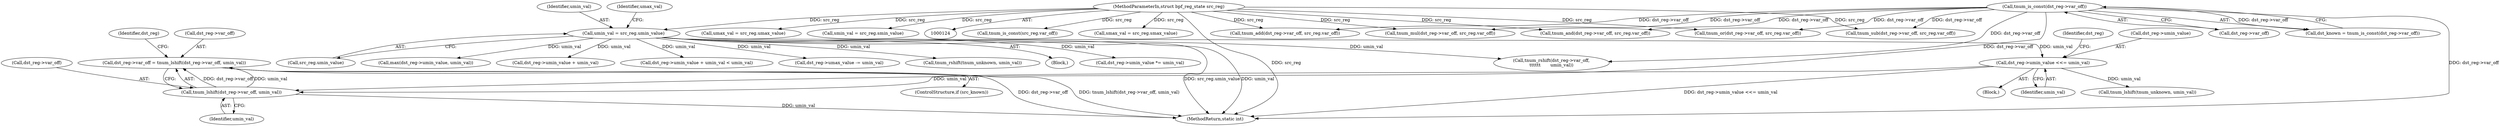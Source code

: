digraph "0_linux_bb7f0f989ca7de1153bd128a40a71709e339fa03_0@pointer" {
"1000699" [label="(Call,dst_reg->var_off = tnum_lshift(dst_reg->var_off, umin_val))"];
"1000703" [label="(Call,tnum_lshift(dst_reg->var_off, umin_val))"];
"1000188" [label="(Call,tnum_is_const(dst_reg->var_off))"];
"1000666" [label="(Call,dst_reg->umin_value <<= umin_val)"];
"1000170" [label="(Call,umin_val = src_reg.umin_value)"];
"1000128" [label="(MethodParameterIn,struct bpf_reg_state src_reg)"];
"1000172" [label="(Call,src_reg.umin_value)"];
"1000713" [label="(Call,tnum_lshift(tnum_unknown, umin_val))"];
"1000803" [label="(MethodReturn,static int)"];
"1000175" [label="(Call,umax_val = src_reg.umax_value)"];
"1000384" [label="(Call,tnum_mul(dst_reg->var_off, src_reg.var_off))"];
"1000697" [label="(ControlStructure,if (src_known))"];
"1000591" [label="(Call,max(dst_reg->umin_value, umin_val))"];
"1000748" [label="(Call,tnum_rshift(dst_reg->var_off,\n\t\t\t\t\t\t       umin_val))"];
"1000666" [label="(Call,dst_reg->umin_value <<= umin_val)"];
"1000700" [label="(Call,dst_reg->var_off)"];
"1000182" [label="(Call,tnum_is_const(src_reg.var_off))"];
"1000491" [label="(Call,tnum_and(dst_reg->var_off, src_reg.var_off))"];
"1000670" [label="(Identifier,umin_val)"];
"1000188" [label="(Call,tnum_is_const(dst_reg->var_off))"];
"1000171" [label="(Identifier,umin_val)"];
"1000254" [label="(Call,dst_reg->umin_value + umin_val)"];
"1000165" [label="(Call,smax_val = src_reg.smax_value)"];
"1000703" [label="(Call,tnum_lshift(dst_reg->var_off, umin_val))"];
"1000253" [label="(Call,dst_reg->umin_value + umin_val < umin_val)"];
"1000362" [label="(Call,dst_reg->umax_value -= umin_val)"];
"1000580" [label="(Call,tnum_or(dst_reg->var_off, src_reg.var_off))"];
"1000704" [label="(Call,dst_reg->var_off)"];
"1000189" [label="(Call,dst_reg->var_off)"];
"1000665" [label="(Block,)"];
"1000758" [label="(Call,tnum_rshift(tnum_unknown, umin_val))"];
"1000371" [label="(Call,tnum_sub(dst_reg->var_off, src_reg.var_off))"];
"1000673" [label="(Identifier,dst_reg)"];
"1000170" [label="(Call,umin_val = src_reg.umin_value)"];
"1000186" [label="(Call,dst_known = tnum_is_const(dst_reg->var_off))"];
"1000667" [label="(Call,dst_reg->umin_value)"];
"1000176" [label="(Identifier,umax_val)"];
"1000699" [label="(Call,dst_reg->var_off = tnum_lshift(dst_reg->var_off, umin_val))"];
"1000129" [label="(Block,)"];
"1000423" [label="(Call,dst_reg->umin_value *= umin_val)"];
"1000294" [label="(Call,tnum_add(dst_reg->var_off, src_reg.var_off))"];
"1000717" [label="(Identifier,dst_reg)"];
"1000128" [label="(MethodParameterIn,struct bpf_reg_state src_reg)"];
"1000160" [label="(Call,smin_val = src_reg.smin_value)"];
"1000707" [label="(Identifier,umin_val)"];
"1000699" -> "1000697"  [label="AST: "];
"1000699" -> "1000703"  [label="CFG: "];
"1000700" -> "1000699"  [label="AST: "];
"1000703" -> "1000699"  [label="AST: "];
"1000717" -> "1000699"  [label="CFG: "];
"1000699" -> "1000803"  [label="DDG: dst_reg->var_off"];
"1000699" -> "1000803"  [label="DDG: tnum_lshift(dst_reg->var_off, umin_val)"];
"1000703" -> "1000699"  [label="DDG: dst_reg->var_off"];
"1000703" -> "1000699"  [label="DDG: umin_val"];
"1000703" -> "1000707"  [label="CFG: "];
"1000704" -> "1000703"  [label="AST: "];
"1000707" -> "1000703"  [label="AST: "];
"1000703" -> "1000803"  [label="DDG: umin_val"];
"1000188" -> "1000703"  [label="DDG: dst_reg->var_off"];
"1000666" -> "1000703"  [label="DDG: umin_val"];
"1000188" -> "1000186"  [label="AST: "];
"1000188" -> "1000189"  [label="CFG: "];
"1000189" -> "1000188"  [label="AST: "];
"1000186" -> "1000188"  [label="CFG: "];
"1000188" -> "1000803"  [label="DDG: dst_reg->var_off"];
"1000188" -> "1000186"  [label="DDG: dst_reg->var_off"];
"1000188" -> "1000294"  [label="DDG: dst_reg->var_off"];
"1000188" -> "1000371"  [label="DDG: dst_reg->var_off"];
"1000188" -> "1000384"  [label="DDG: dst_reg->var_off"];
"1000188" -> "1000491"  [label="DDG: dst_reg->var_off"];
"1000188" -> "1000580"  [label="DDG: dst_reg->var_off"];
"1000188" -> "1000748"  [label="DDG: dst_reg->var_off"];
"1000666" -> "1000665"  [label="AST: "];
"1000666" -> "1000670"  [label="CFG: "];
"1000667" -> "1000666"  [label="AST: "];
"1000670" -> "1000666"  [label="AST: "];
"1000673" -> "1000666"  [label="CFG: "];
"1000666" -> "1000803"  [label="DDG: dst_reg->umin_value <<= umin_val"];
"1000170" -> "1000666"  [label="DDG: umin_val"];
"1000666" -> "1000713"  [label="DDG: umin_val"];
"1000170" -> "1000129"  [label="AST: "];
"1000170" -> "1000172"  [label="CFG: "];
"1000171" -> "1000170"  [label="AST: "];
"1000172" -> "1000170"  [label="AST: "];
"1000176" -> "1000170"  [label="CFG: "];
"1000170" -> "1000803"  [label="DDG: src_reg.umin_value"];
"1000170" -> "1000803"  [label="DDG: umin_val"];
"1000128" -> "1000170"  [label="DDG: src_reg"];
"1000170" -> "1000253"  [label="DDG: umin_val"];
"1000170" -> "1000254"  [label="DDG: umin_val"];
"1000170" -> "1000362"  [label="DDG: umin_val"];
"1000170" -> "1000423"  [label="DDG: umin_val"];
"1000170" -> "1000591"  [label="DDG: umin_val"];
"1000170" -> "1000748"  [label="DDG: umin_val"];
"1000170" -> "1000758"  [label="DDG: umin_val"];
"1000128" -> "1000124"  [label="AST: "];
"1000128" -> "1000803"  [label="DDG: src_reg"];
"1000128" -> "1000160"  [label="DDG: src_reg"];
"1000128" -> "1000165"  [label="DDG: src_reg"];
"1000128" -> "1000175"  [label="DDG: src_reg"];
"1000128" -> "1000182"  [label="DDG: src_reg"];
"1000128" -> "1000294"  [label="DDG: src_reg"];
"1000128" -> "1000371"  [label="DDG: src_reg"];
"1000128" -> "1000384"  [label="DDG: src_reg"];
"1000128" -> "1000491"  [label="DDG: src_reg"];
"1000128" -> "1000580"  [label="DDG: src_reg"];
}
